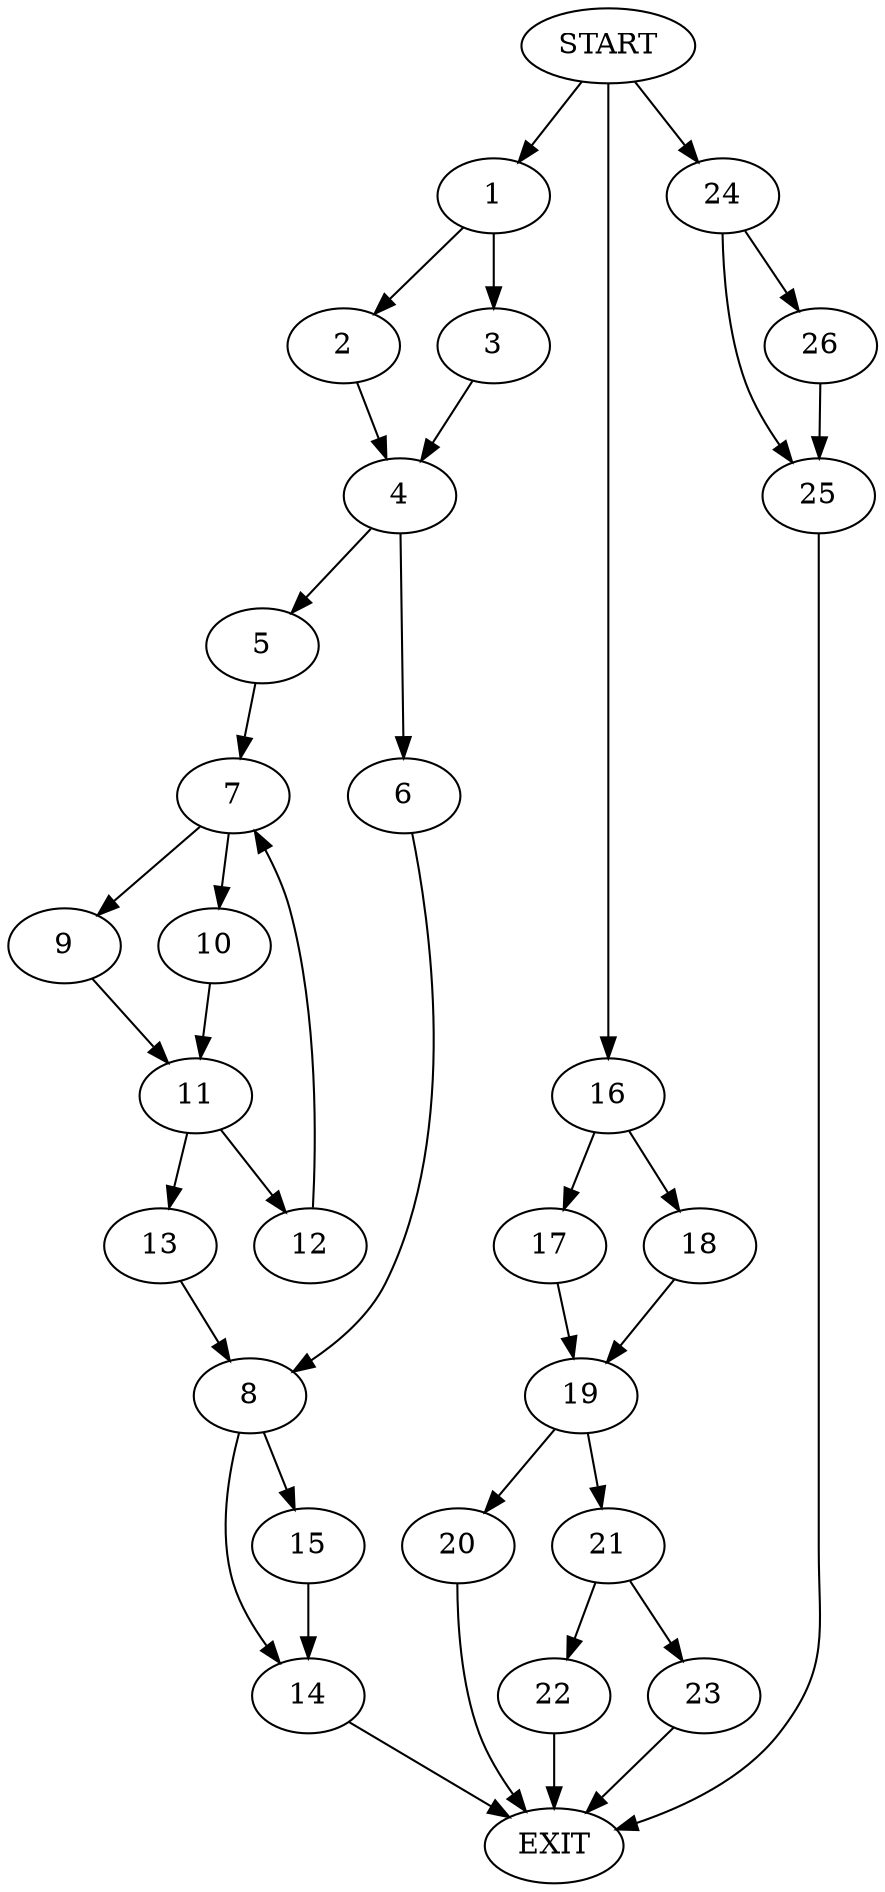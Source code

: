 digraph {
0 [label="START"]
27 [label="EXIT"]
0 -> 1
1 -> 2
1 -> 3
2 -> 4
3 -> 4
4 -> 5
4 -> 6
5 -> 7
6 -> 8
7 -> 9
7 -> 10
9 -> 11
10 -> 11
11 -> 12
11 -> 13
12 -> 7
13 -> 8
8 -> 14
8 -> 15
15 -> 14
14 -> 27
0 -> 16
16 -> 17
16 -> 18
17 -> 19
18 -> 19
19 -> 20
19 -> 21
20 -> 27
21 -> 22
21 -> 23
23 -> 27
22 -> 27
0 -> 24
24 -> 25
24 -> 26
26 -> 25
25 -> 27
}
